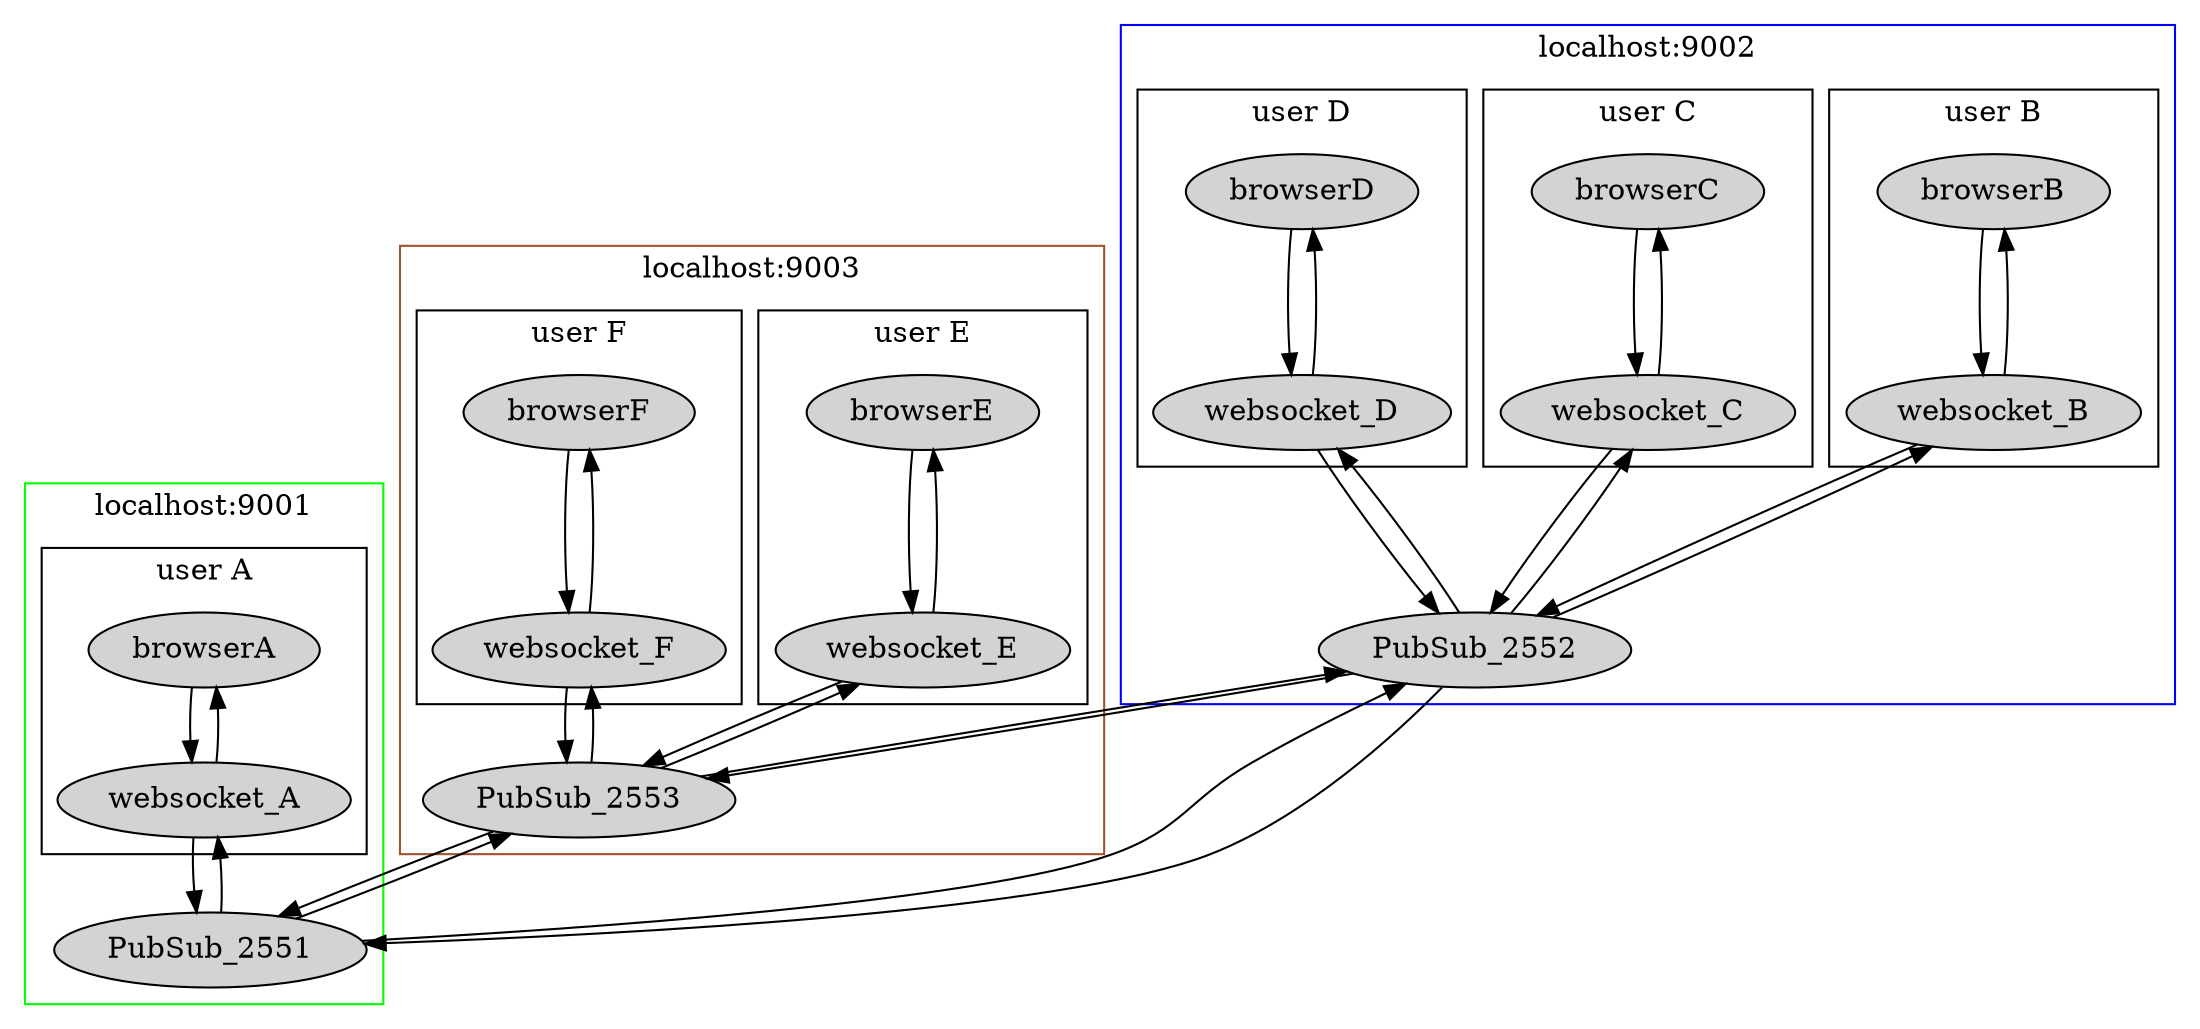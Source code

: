 digraph G {
	bgcolor="transparent";

	subgraph cluster_9001 {
		node [style=filled]
		subgraph cluster_A {
			label = "user A"
			browserA -> websocket_A
			websocket_A -> browserA
		}
		label = "localhost:9001"
		color=green

		websocket_A -> PubSub_2551
		PubSub_2551 -> websocket_A
	}

	subgraph cluster_9002 {
		node [style=filled]
		subgraph cluster_B {
			label = "user B"
			browserB -> websocket_B
			websocket_B -> browserB
		}
		subgraph cluster_C {
			label = "user C"
			browserC -> websocket_C
			websocket_C -> browserC
		}
		subgraph cluster_D {
			label = "user D"
			browserD -> websocket_D
			websocket_D -> browserD
		}
		label = "localhost:9002"
		color=blue

		websocket_B -> PubSub_2552
		PubSub_2552 -> websocket_B
		websocket_C -> PubSub_2552
		PubSub_2552 -> websocket_C
		websocket_D -> PubSub_2552
		PubSub_2552 -> websocket_D
	}

	subgraph cluster_9003 {
		node [style=filled]
		subgraph cluster_E {
			label = "user E"
			browserE -> websocket_E
			websocket_E -> browserE
		}
		subgraph cluster_F {
			label = "user F"
			browserF -> websocket_F
			websocket_F -> browserF
		}
		label = "localhost:9003"
		color=sienna

		websocket_E -> PubSub_2553
		PubSub_2553 -> websocket_E
		websocket_F -> PubSub_2553
		PubSub_2553 -> websocket_F
	}

	PubSub_2551 -> PubSub_2552 [constraint=false]
	PubSub_2552 -> PubSub_2551
	PubSub_2551 -> PubSub_2553 [constraint=false]
	PubSub_2553 -> PubSub_2551
	PubSub_2552 -> PubSub_2553
	PubSub_2553 -> PubSub_2552 [constraint=false]
}

